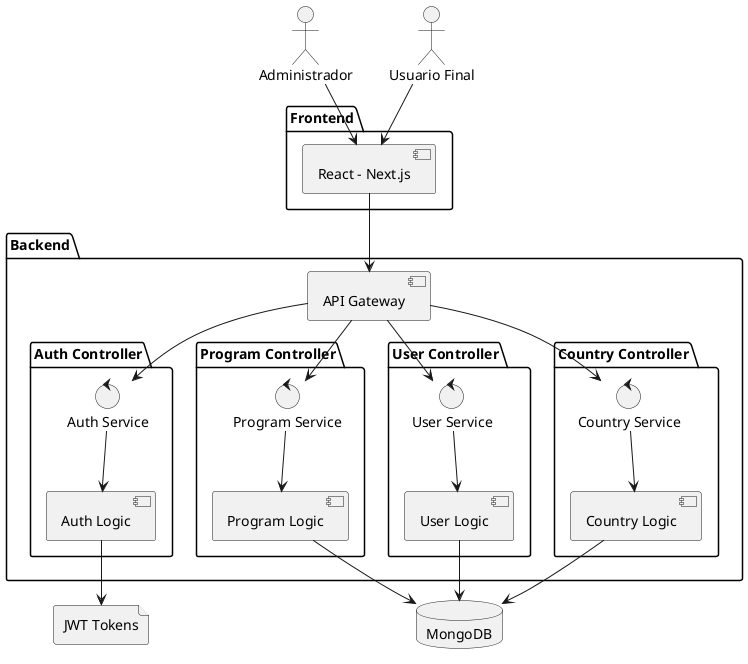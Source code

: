 @startuml
actor "Administrador" as Admin
actor "Usuario Final" as User

package "Frontend" {
    component "React - Next.js" as ReactApp
}

package "Backend" {
    component "API Gateway" as Gateway

    package "Auth Controller" {
        control "Auth Service" as AuthCtrl
        component "Auth Logic" as AuthService
    }

    package "Program Controller" {
        control "Program Service" as ProgramCtrl
        component "Program Logic" as ProgramService
    }

    package "User Controller" {
        control "User Service" as UserCtrl
        component "User Logic" as UserService
    }

    package "Country Controller" {
        control "Country Service" as CountryCtrl
        component "Country Logic" as CountryService
    }
}

database "MongoDB" as DB
file "JWT Tokens" as JWT

Admin --> ReactApp
User --> ReactApp
ReactApp --> Gateway

Gateway --> AuthCtrl
Gateway --> ProgramCtrl
Gateway --> UserCtrl
Gateway --> CountryCtrl

AuthCtrl --> AuthService
ProgramCtrl --> ProgramService
UserCtrl --> UserService
CountryCtrl --> CountryService

ProgramService --> DB
UserService --> DB
CountryService --> DB

AuthService --> JWT
@enduml
